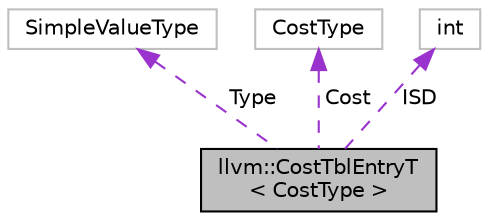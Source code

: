 digraph "llvm::CostTblEntryT&lt; CostType &gt;"
{
 // LATEX_PDF_SIZE
  bgcolor="transparent";
  edge [fontname="Helvetica",fontsize="10",labelfontname="Helvetica",labelfontsize="10"];
  node [fontname="Helvetica",fontsize="10",shape=record];
  Node1 [label="llvm::CostTblEntryT\l\< CostType \>",height=0.2,width=0.4,color="black", fillcolor="grey75", style="filled", fontcolor="black",tooltip="Cost Table Entry."];
  Node2 -> Node1 [dir="back",color="darkorchid3",fontsize="10",style="dashed",label=" Type" ,fontname="Helvetica"];
  Node2 [label="SimpleValueType",height=0.2,width=0.4,color="grey75",tooltip=" "];
  Node3 -> Node1 [dir="back",color="darkorchid3",fontsize="10",style="dashed",label=" Cost" ,fontname="Helvetica"];
  Node3 [label="CostType",height=0.2,width=0.4,color="grey75",tooltip=" "];
  Node4 -> Node1 [dir="back",color="darkorchid3",fontsize="10",style="dashed",label=" ISD" ,fontname="Helvetica"];
  Node4 [label="int",height=0.2,width=0.4,color="grey75",tooltip=" "];
}
